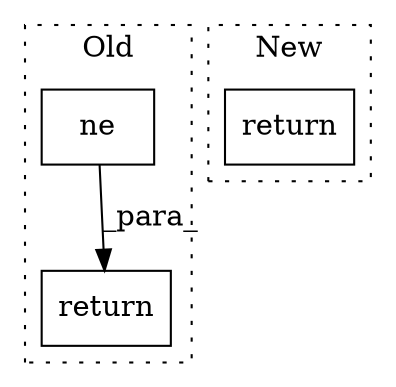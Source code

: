 digraph G {
subgraph cluster0 {
1 [label="ne" a="32" s="2241,2246" l="3,1" shape="box"];
3 [label="return" a="41" s="2180" l="7" shape="box"];
label = "Old";
style="dotted";
}
subgraph cluster1 {
2 [label="return" a="41" s="2198" l="7" shape="box"];
label = "New";
style="dotted";
}
1 -> 3 [label="_para_"];
}